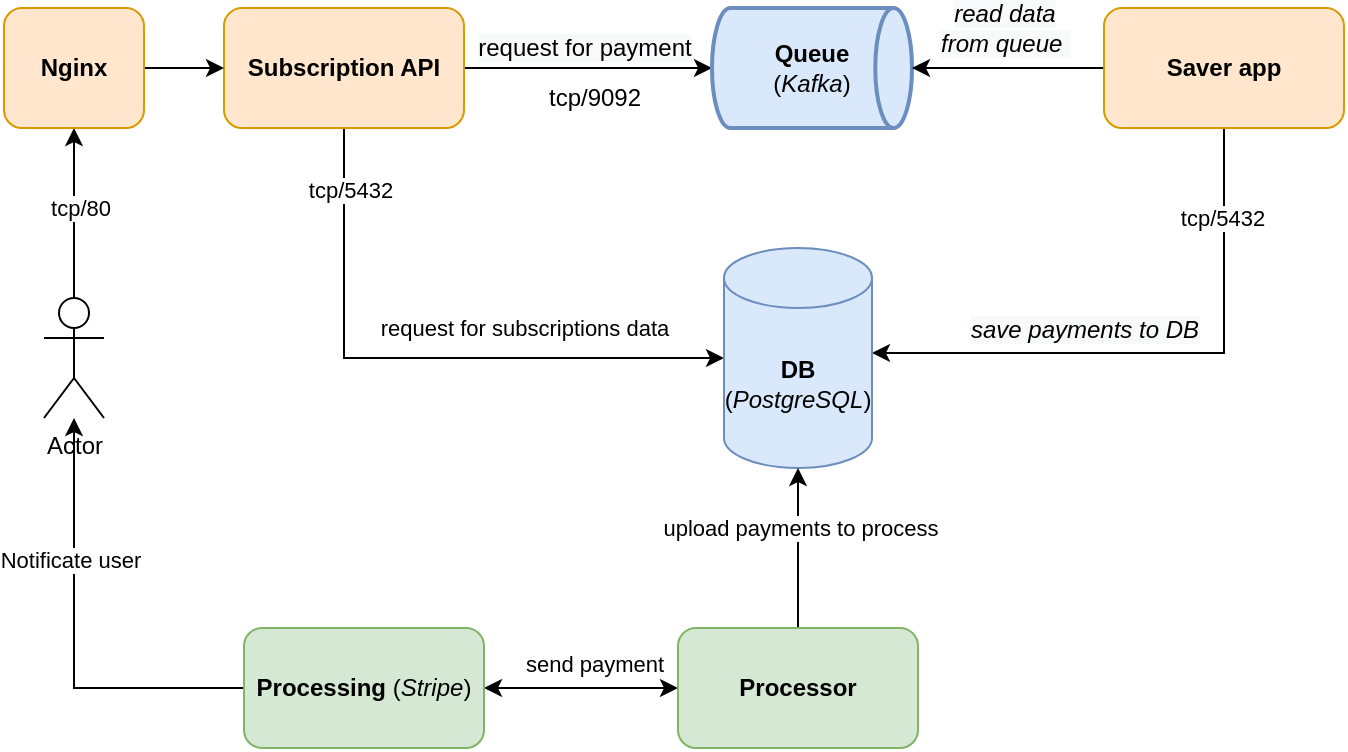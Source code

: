 <mxfile version="20.5.1" type="device"><diagram id="j6m5B1p1Lr1XfMacOyQs" name="Page-1"><mxGraphModel dx="983" dy="568" grid="1" gridSize="10" guides="1" tooltips="1" connect="1" arrows="1" fold="1" page="1" pageScale="1" pageWidth="827" pageHeight="1169" math="0" shadow="0"><root><mxCell id="0"/><mxCell id="1" parent="0"/><mxCell id="n9vcxS2FeQVoqTeNlRX9-3" style="edgeStyle=orthogonalEdgeStyle;rounded=0;orthogonalLoop=1;jettySize=auto;html=1;entryX=0;entryY=0.5;entryDx=0;entryDy=0;entryPerimeter=0;" edge="1" parent="1" source="n9vcxS2FeQVoqTeNlRX9-1" target="n9vcxS2FeQVoqTeNlRX9-2"><mxGeometry relative="1" as="geometry"/></mxCell><mxCell id="n9vcxS2FeQVoqTeNlRX9-8" value="&lt;span style=&quot;font-size: 12px; background-color: rgb(248, 249, 250);&quot;&gt;request for payment&lt;/span&gt;" style="edgeLabel;html=1;align=center;verticalAlign=middle;resizable=0;points=[];" vertex="1" connectable="0" parent="n9vcxS2FeQVoqTeNlRX9-3"><mxGeometry x="-0.677" y="2" relative="1" as="geometry"><mxPoint x="40" y="-8" as="offset"/></mxGeometry></mxCell><mxCell id="n9vcxS2FeQVoqTeNlRX9-14" style="edgeStyle=orthogonalEdgeStyle;rounded=0;orthogonalLoop=1;jettySize=auto;html=1;entryX=0;entryY=0.5;entryDx=0;entryDy=0;entryPerimeter=0;" edge="1" parent="1" source="n9vcxS2FeQVoqTeNlRX9-1" target="n9vcxS2FeQVoqTeNlRX9-10"><mxGeometry relative="1" as="geometry"><Array as="points"><mxPoint x="180" y="315"/></Array></mxGeometry></mxCell><mxCell id="n9vcxS2FeQVoqTeNlRX9-15" value="request for subscriptions data" style="edgeLabel;html=1;align=center;verticalAlign=middle;resizable=0;points=[];" vertex="1" connectable="0" parent="n9vcxS2FeQVoqTeNlRX9-14"><mxGeometry x="0.672" relative="1" as="geometry"><mxPoint x="-50" y="-15" as="offset"/></mxGeometry></mxCell><mxCell id="n9vcxS2FeQVoqTeNlRX9-40" value="tcp/5432" style="edgeLabel;html=1;align=center;verticalAlign=middle;resizable=0;points=[];" vertex="1" connectable="0" parent="n9vcxS2FeQVoqTeNlRX9-14"><mxGeometry x="-0.798" y="3" relative="1" as="geometry"><mxPoint as="offset"/></mxGeometry></mxCell><mxCell id="n9vcxS2FeQVoqTeNlRX9-1" value="&lt;b&gt;Subscription API&lt;/b&gt;" style="rounded=1;whiteSpace=wrap;html=1;fillColor=#ffe6cc;strokeColor=#d79b00;" vertex="1" parent="1"><mxGeometry x="120" y="140" width="120" height="60" as="geometry"/></mxCell><mxCell id="n9vcxS2FeQVoqTeNlRX9-2" value="&lt;b&gt;Queue &lt;/b&gt;&lt;br&gt;(&lt;i&gt;Kafka&lt;/i&gt;)" style="strokeWidth=2;html=1;shape=mxgraph.flowchart.direct_data;whiteSpace=wrap;fillColor=#dae8fc;strokeColor=#6c8ebf;" vertex="1" parent="1"><mxGeometry x="364" y="140" width="100" height="60" as="geometry"/></mxCell><mxCell id="n9vcxS2FeQVoqTeNlRX9-7" style="edgeStyle=orthogonalEdgeStyle;rounded=0;orthogonalLoop=1;jettySize=auto;html=1;entryX=1;entryY=0.5;entryDx=0;entryDy=0;entryPerimeter=0;" edge="1" parent="1" source="n9vcxS2FeQVoqTeNlRX9-6" target="n9vcxS2FeQVoqTeNlRX9-2"><mxGeometry relative="1" as="geometry"/></mxCell><mxCell id="n9vcxS2FeQVoqTeNlRX9-9" value="&lt;i style=&quot;font-size: 12px; background-color: rgb(248, 249, 250);&quot;&gt;read data &lt;br&gt;from queue&amp;nbsp;&lt;/i&gt;" style="edgeLabel;html=1;align=center;verticalAlign=middle;resizable=0;points=[];" vertex="1" connectable="0" parent="n9vcxS2FeQVoqTeNlRX9-7"><mxGeometry x="0.25" relative="1" as="geometry"><mxPoint x="10" y="-20" as="offset"/></mxGeometry></mxCell><mxCell id="n9vcxS2FeQVoqTeNlRX9-12" style="edgeStyle=orthogonalEdgeStyle;rounded=0;orthogonalLoop=1;jettySize=auto;html=1;entryX=1;entryY=0;entryDx=0;entryDy=52.5;entryPerimeter=0;" edge="1" parent="1" source="n9vcxS2FeQVoqTeNlRX9-6" target="n9vcxS2FeQVoqTeNlRX9-10"><mxGeometry relative="1" as="geometry"><Array as="points"><mxPoint x="620" y="313"/></Array></mxGeometry></mxCell><mxCell id="n9vcxS2FeQVoqTeNlRX9-13" value="&lt;i style=&quot;font-size: 12px; background-color: rgb(248, 249, 250);&quot;&gt;save payments to DB&lt;/i&gt;" style="edgeLabel;html=1;align=center;verticalAlign=middle;resizable=0;points=[];" vertex="1" connectable="0" parent="n9vcxS2FeQVoqTeNlRX9-12"><mxGeometry x="0.064" y="-4" relative="1" as="geometry"><mxPoint x="-29" y="-8" as="offset"/></mxGeometry></mxCell><mxCell id="n9vcxS2FeQVoqTeNlRX9-39" value="tcp/5432" style="edgeLabel;html=1;align=center;verticalAlign=middle;resizable=0;points=[];" vertex="1" connectable="0" parent="n9vcxS2FeQVoqTeNlRX9-12"><mxGeometry x="-0.692" relative="1" as="geometry"><mxPoint x="-1" as="offset"/></mxGeometry></mxCell><mxCell id="n9vcxS2FeQVoqTeNlRX9-6" value="&lt;b&gt;Saver app &lt;br&gt;&lt;/b&gt;" style="rounded=1;whiteSpace=wrap;html=1;fillColor=#ffe6cc;strokeColor=#d79b00;" vertex="1" parent="1"><mxGeometry x="560" y="140" width="120" height="60" as="geometry"/></mxCell><mxCell id="n9vcxS2FeQVoqTeNlRX9-10" value="&lt;b&gt;DB&lt;/b&gt; (&lt;i&gt;PostgreSQL&lt;/i&gt;)" style="shape=cylinder3;whiteSpace=wrap;html=1;boundedLbl=1;backgroundOutline=1;size=15;fillColor=#dae8fc;strokeColor=#6c8ebf;" vertex="1" parent="1"><mxGeometry x="370" y="260" width="74" height="110" as="geometry"/></mxCell><mxCell id="n9vcxS2FeQVoqTeNlRX9-17" style="edgeStyle=orthogonalEdgeStyle;rounded=0;orthogonalLoop=1;jettySize=auto;html=1;entryX=0.5;entryY=1;entryDx=0;entryDy=0;entryPerimeter=0;" edge="1" parent="1" source="n9vcxS2FeQVoqTeNlRX9-16" target="n9vcxS2FeQVoqTeNlRX9-10"><mxGeometry relative="1" as="geometry"/></mxCell><mxCell id="n9vcxS2FeQVoqTeNlRX9-18" value="upload payments to process" style="edgeLabel;html=1;align=center;verticalAlign=middle;resizable=0;points=[];" vertex="1" connectable="0" parent="n9vcxS2FeQVoqTeNlRX9-17"><mxGeometry x="0.267" y="-1" relative="1" as="geometry"><mxPoint as="offset"/></mxGeometry></mxCell><mxCell id="n9vcxS2FeQVoqTeNlRX9-21" style="edgeStyle=orthogonalEdgeStyle;rounded=0;orthogonalLoop=1;jettySize=auto;html=1;startArrow=classic;startFill=1;" edge="1" parent="1" source="n9vcxS2FeQVoqTeNlRX9-16" target="n9vcxS2FeQVoqTeNlRX9-20"><mxGeometry relative="1" as="geometry"/></mxCell><mxCell id="n9vcxS2FeQVoqTeNlRX9-22" value="send payment" style="edgeLabel;html=1;align=center;verticalAlign=middle;resizable=0;points=[];" vertex="1" connectable="0" parent="n9vcxS2FeQVoqTeNlRX9-21"><mxGeometry x="-0.049" y="-1" relative="1" as="geometry"><mxPoint x="4" y="-11" as="offset"/></mxGeometry></mxCell><mxCell id="n9vcxS2FeQVoqTeNlRX9-16" value="&lt;b&gt;Processor&lt;/b&gt;" style="rounded=1;whiteSpace=wrap;html=1;fillColor=#d5e8d4;strokeColor=#82b366;" vertex="1" parent="1"><mxGeometry x="347" y="450" width="120" height="60" as="geometry"/></mxCell><mxCell id="n9vcxS2FeQVoqTeNlRX9-35" style="edgeStyle=orthogonalEdgeStyle;rounded=0;orthogonalLoop=1;jettySize=auto;html=1;startArrow=none;startFill=0;" edge="1" parent="1" source="n9vcxS2FeQVoqTeNlRX9-20" target="n9vcxS2FeQVoqTeNlRX9-23"><mxGeometry relative="1" as="geometry"/></mxCell><mxCell id="n9vcxS2FeQVoqTeNlRX9-36" value="Notificate user" style="edgeLabel;html=1;align=center;verticalAlign=middle;resizable=0;points=[];" vertex="1" connectable="0" parent="n9vcxS2FeQVoqTeNlRX9-35"><mxGeometry x="0.345" y="2" relative="1" as="geometry"><mxPoint y="-1" as="offset"/></mxGeometry></mxCell><mxCell id="n9vcxS2FeQVoqTeNlRX9-20" value="&lt;b&gt;Processing&lt;/b&gt; (&lt;i&gt;Stripe&lt;/i&gt;)" style="rounded=1;whiteSpace=wrap;html=1;fillColor=#d5e8d4;strokeColor=#82b366;" vertex="1" parent="1"><mxGeometry x="130" y="450" width="120" height="60" as="geometry"/></mxCell><mxCell id="n9vcxS2FeQVoqTeNlRX9-34" value="" style="edgeStyle=orthogonalEdgeStyle;rounded=0;orthogonalLoop=1;jettySize=auto;html=1;startArrow=none;startFill=0;" edge="1" parent="1" source="n9vcxS2FeQVoqTeNlRX9-23" target="n9vcxS2FeQVoqTeNlRX9-30"><mxGeometry relative="1" as="geometry"/></mxCell><mxCell id="n9vcxS2FeQVoqTeNlRX9-37" value="tcp/80" style="edgeLabel;html=1;align=center;verticalAlign=middle;resizable=0;points=[];" vertex="1" connectable="0" parent="n9vcxS2FeQVoqTeNlRX9-34"><mxGeometry x="0.041" y="-3" relative="1" as="geometry"><mxPoint y="-1" as="offset"/></mxGeometry></mxCell><mxCell id="n9vcxS2FeQVoqTeNlRX9-23" value="Actor" style="shape=umlActor;verticalLabelPosition=bottom;verticalAlign=top;html=1;outlineConnect=0;" vertex="1" parent="1"><mxGeometry x="30" y="285" width="30" height="60" as="geometry"/></mxCell><mxCell id="n9vcxS2FeQVoqTeNlRX9-31" value="" style="edgeStyle=orthogonalEdgeStyle;rounded=0;orthogonalLoop=1;jettySize=auto;html=1;startArrow=none;startFill=0;" edge="1" parent="1" source="n9vcxS2FeQVoqTeNlRX9-30" target="n9vcxS2FeQVoqTeNlRX9-1"><mxGeometry relative="1" as="geometry"/></mxCell><mxCell id="n9vcxS2FeQVoqTeNlRX9-30" value="&lt;b&gt;Nginx&lt;/b&gt;" style="rounded=1;whiteSpace=wrap;html=1;fillColor=#ffe6cc;strokeColor=#d79b00;" vertex="1" parent="1"><mxGeometry x="10" y="140" width="70" height="60" as="geometry"/></mxCell><mxCell id="n9vcxS2FeQVoqTeNlRX9-38" value="tcp/9092" style="text;html=1;align=center;verticalAlign=middle;resizable=0;points=[];autosize=1;strokeColor=none;fillColor=none;" vertex="1" parent="1"><mxGeometry x="270" y="170" width="70" height="30" as="geometry"/></mxCell></root></mxGraphModel></diagram></mxfile>

